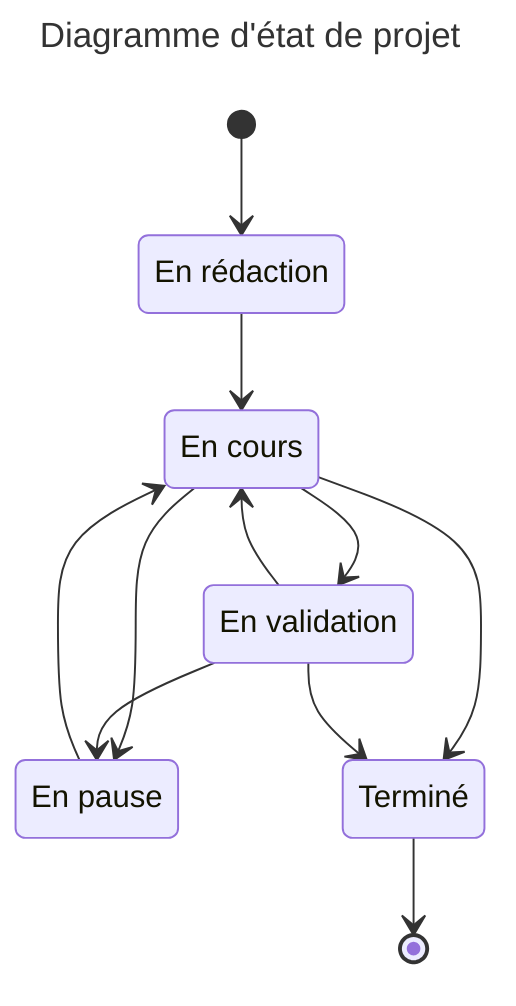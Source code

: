 ---
title: Diagramme d'état de projet
---
stateDiagram-v2

    state "En rédaction" as en_redaction
    state "En cours" as en_cours
    state "En pause" as en_pause
    state "En validation" as en_validation
    state "Terminé" as termine

    [*] --> en_redaction
    en_redaction --> en_cours
    en_cours --> termine
    en_cours --> en_pause
    en_cours --> en_validation
    en_validation --> en_cours
    en_validation --> termine
    en_validation --> en_pause
    en_pause --> en_cours
    termine --> [*]